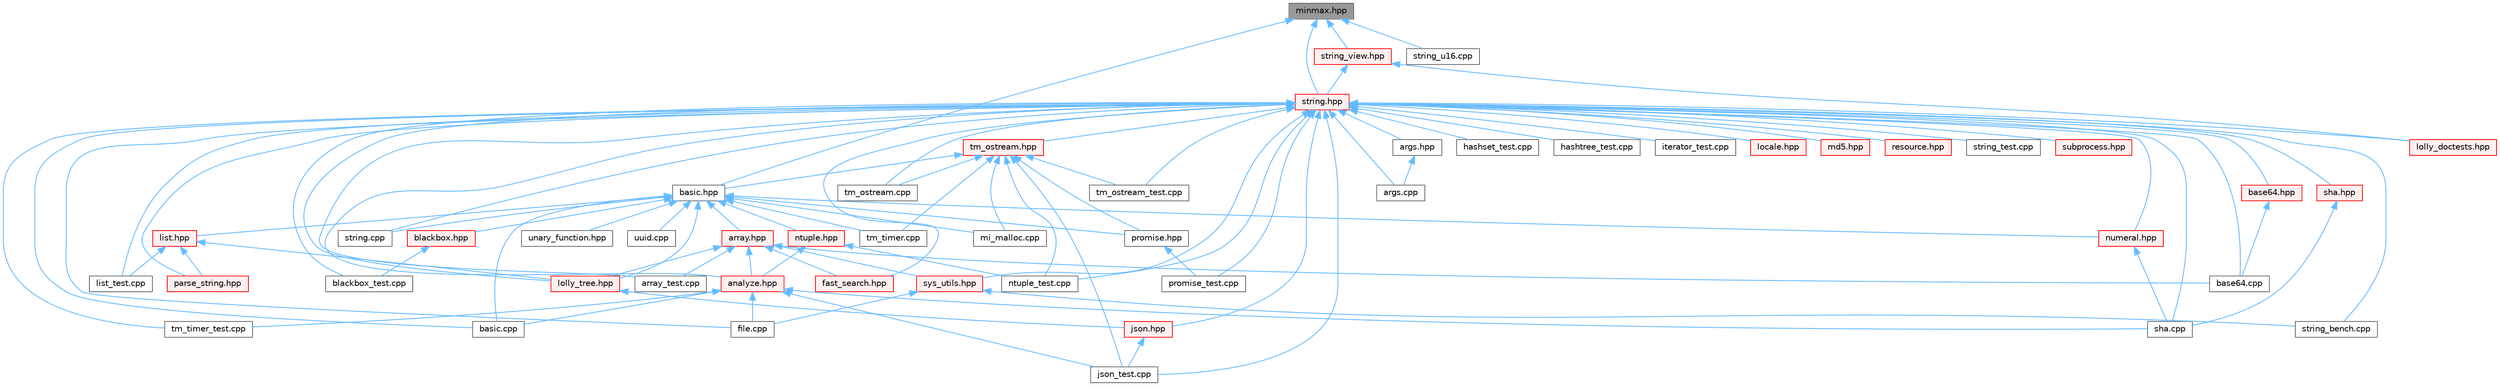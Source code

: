 digraph "minmax.hpp"
{
 // LATEX_PDF_SIZE
  bgcolor="transparent";
  edge [fontname=Helvetica,fontsize=10,labelfontname=Helvetica,labelfontsize=10];
  node [fontname=Helvetica,fontsize=10,shape=box,height=0.2,width=0.4];
  Node1 [id="Node000001",label="minmax.hpp",height=0.2,width=0.4,color="gray40", fillcolor="grey60", style="filled", fontcolor="black",tooltip=" "];
  Node1 -> Node2 [id="edge1_Node000001_Node000002",dir="back",color="steelblue1",style="solid",tooltip=" "];
  Node2 [id="Node000002",label="basic.hpp",height=0.2,width=0.4,color="grey40", fillcolor="white", style="filled",URL="$basic_8hpp.html",tooltip=" "];
  Node2 -> Node3 [id="edge2_Node000002_Node000003",dir="back",color="steelblue1",style="solid",tooltip=" "];
  Node3 [id="Node000003",label="array.hpp",height=0.2,width=0.4,color="red", fillcolor="#FFF0F0", style="filled",URL="$array_8hpp.html",tooltip=" "];
  Node3 -> Node4 [id="edge3_Node000003_Node000004",dir="back",color="steelblue1",style="solid",tooltip=" "];
  Node4 [id="Node000004",label="analyze.hpp",height=0.2,width=0.4,color="red", fillcolor="#FFF0F0", style="filled",URL="$analyze_8hpp.html",tooltip=" "];
  Node4 -> Node8 [id="edge4_Node000004_Node000008",dir="back",color="steelblue1",style="solid",tooltip=" "];
  Node8 [id="Node000008",label="basic.cpp",height=0.2,width=0.4,color="grey40", fillcolor="white", style="filled",URL="$basic_8cpp.html",tooltip=" "];
  Node4 -> Node10 [id="edge5_Node000004_Node000010",dir="back",color="steelblue1",style="solid",tooltip=" "];
  Node10 [id="Node000010",label="file.cpp",height=0.2,width=0.4,color="grey40", fillcolor="white", style="filled",URL="$file_8cpp.html",tooltip=" "];
  Node4 -> Node13 [id="edge6_Node000004_Node000013",dir="back",color="steelblue1",style="solid",tooltip=" "];
  Node13 [id="Node000013",label="json_test.cpp",height=0.2,width=0.4,color="grey40", fillcolor="white", style="filled",URL="$json__test_8cpp.html",tooltip=" "];
  Node4 -> Node18 [id="edge7_Node000004_Node000018",dir="back",color="steelblue1",style="solid",tooltip=" "];
  Node18 [id="Node000018",label="sha.cpp",height=0.2,width=0.4,color="grey40", fillcolor="white", style="filled",URL="$sha_8cpp.html",tooltip=" "];
  Node4 -> Node19 [id="edge8_Node000004_Node000019",dir="back",color="steelblue1",style="solid",tooltip=" "];
  Node19 [id="Node000019",label="tm_timer_test.cpp",height=0.2,width=0.4,color="grey40", fillcolor="white", style="filled",URL="$tm__timer__test_8cpp.html",tooltip=" "];
  Node3 -> Node24 [id="edge9_Node000003_Node000024",dir="back",color="steelblue1",style="solid",tooltip=" "];
  Node24 [id="Node000024",label="array_test.cpp",height=0.2,width=0.4,color="grey40", fillcolor="white", style="filled",URL="$array__test_8cpp.html",tooltip=" "];
  Node3 -> Node25 [id="edge10_Node000003_Node000025",dir="back",color="steelblue1",style="solid",tooltip=" "];
  Node25 [id="Node000025",label="base64.cpp",height=0.2,width=0.4,color="grey40", fillcolor="white", style="filled",URL="$base64_8cpp.html",tooltip=" "];
  Node3 -> Node26 [id="edge11_Node000003_Node000026",dir="back",color="steelblue1",style="solid",tooltip=" "];
  Node26 [id="Node000026",label="fast_search.hpp",height=0.2,width=0.4,color="red", fillcolor="#FFF0F0", style="filled",URL="$fast__search_8hpp.html",tooltip=" "];
  Node3 -> Node28 [id="edge12_Node000003_Node000028",dir="back",color="steelblue1",style="solid",tooltip=" "];
  Node28 [id="Node000028",label="lolly_tree.hpp",height=0.2,width=0.4,color="red", fillcolor="#FFF0F0", style="filled",URL="$lolly__tree_8hpp.html",tooltip=" "];
  Node28 -> Node31 [id="edge13_Node000028_Node000031",dir="back",color="steelblue1",style="solid",tooltip=" "];
  Node31 [id="Node000031",label="json.hpp",height=0.2,width=0.4,color="red", fillcolor="#FFF0F0", style="filled",URL="$json_8hpp.html",tooltip=" "];
  Node31 -> Node13 [id="edge14_Node000031_Node000013",dir="back",color="steelblue1",style="solid",tooltip=" "];
  Node3 -> Node83 [id="edge15_Node000003_Node000083",dir="back",color="steelblue1",style="solid",tooltip=" "];
  Node83 [id="Node000083",label="sys_utils.hpp",height=0.2,width=0.4,color="red", fillcolor="#FFF0F0", style="filled",URL="$sys__utils_8hpp.html",tooltip=" "];
  Node83 -> Node10 [id="edge16_Node000083_Node000010",dir="back",color="steelblue1",style="solid",tooltip=" "];
  Node83 -> Node85 [id="edge17_Node000083_Node000085",dir="back",color="steelblue1",style="solid",tooltip=" "];
  Node85 [id="Node000085",label="string_bench.cpp",height=0.2,width=0.4,color="grey40", fillcolor="white", style="filled",URL="$string__bench_8cpp.html",tooltip=" "];
  Node2 -> Node8 [id="edge18_Node000002_Node000008",dir="back",color="steelblue1",style="solid",tooltip=" "];
  Node2 -> Node89 [id="edge19_Node000002_Node000089",dir="back",color="steelblue1",style="solid",tooltip=" "];
  Node89 [id="Node000089",label="blackbox.hpp",height=0.2,width=0.4,color="red", fillcolor="#FFF0F0", style="filled",URL="$blackbox_8hpp.html",tooltip=" "];
  Node89 -> Node48 [id="edge20_Node000089_Node000048",dir="back",color="steelblue1",style="solid",tooltip=" "];
  Node48 [id="Node000048",label="blackbox_test.cpp",height=0.2,width=0.4,color="grey40", fillcolor="white", style="filled",URL="$blackbox__test_8cpp.html",tooltip=" "];
  Node2 -> Node90 [id="edge21_Node000002_Node000090",dir="back",color="steelblue1",style="solid",tooltip=" "];
  Node90 [id="Node000090",label="list.hpp",height=0.2,width=0.4,color="red", fillcolor="#FFF0F0", style="filled",URL="$list_8hpp.html",tooltip=" "];
  Node90 -> Node55 [id="edge22_Node000090_Node000055",dir="back",color="steelblue1",style="solid",tooltip=" "];
  Node55 [id="Node000055",label="list_test.cpp",height=0.2,width=0.4,color="grey40", fillcolor="white", style="filled",URL="$list__test_8cpp.html",tooltip=" "];
  Node90 -> Node28 [id="edge23_Node000090_Node000028",dir="back",color="steelblue1",style="solid",tooltip=" "];
  Node90 -> Node107 [id="edge24_Node000090_Node000107",dir="back",color="steelblue1",style="solid",tooltip=" "];
  Node107 [id="Node000107",label="parse_string.hpp",height=0.2,width=0.4,color="red", fillcolor="#FFF0F0", style="filled",URL="$parse__string_8hpp.html",tooltip=" "];
  Node2 -> Node28 [id="edge25_Node000002_Node000028",dir="back",color="steelblue1",style="solid",tooltip=" "];
  Node2 -> Node108 [id="edge26_Node000002_Node000108",dir="back",color="steelblue1",style="solid",tooltip=" "];
  Node108 [id="Node000108",label="mi_malloc.cpp",height=0.2,width=0.4,color="grey40", fillcolor="white", style="filled",URL="$mi__malloc_8cpp.html",tooltip=" "];
  Node2 -> Node109 [id="edge27_Node000002_Node000109",dir="back",color="steelblue1",style="solid",tooltip=" "];
  Node109 [id="Node000109",label="ntuple.hpp",height=0.2,width=0.4,color="red", fillcolor="#FFF0F0", style="filled",URL="$ntuple_8hpp.html",tooltip=" "];
  Node109 -> Node4 [id="edge28_Node000109_Node000004",dir="back",color="steelblue1",style="solid",tooltip=" "];
  Node109 -> Node56 [id="edge29_Node000109_Node000056",dir="back",color="steelblue1",style="solid",tooltip=" "];
  Node56 [id="Node000056",label="ntuple_test.cpp",height=0.2,width=0.4,color="grey40", fillcolor="white", style="filled",URL="$ntuple__test_8cpp.html",tooltip=" "];
  Node2 -> Node110 [id="edge30_Node000002_Node000110",dir="back",color="steelblue1",style="solid",tooltip=" "];
  Node110 [id="Node000110",label="numeral.hpp",height=0.2,width=0.4,color="red", fillcolor="#FFF0F0", style="filled",URL="$numeral_8hpp.html",tooltip=" "];
  Node110 -> Node18 [id="edge31_Node000110_Node000018",dir="back",color="steelblue1",style="solid",tooltip=" "];
  Node2 -> Node111 [id="edge32_Node000002_Node000111",dir="back",color="steelblue1",style="solid",tooltip=" "];
  Node111 [id="Node000111",label="promise.hpp",height=0.2,width=0.4,color="grey40", fillcolor="white", style="filled",URL="$promise_8hpp.html",tooltip=" "];
  Node111 -> Node59 [id="edge33_Node000111_Node000059",dir="back",color="steelblue1",style="solid",tooltip=" "];
  Node59 [id="Node000059",label="promise_test.cpp",height=0.2,width=0.4,color="grey40", fillcolor="white", style="filled",URL="$promise__test_8cpp.html",tooltip=" "];
  Node2 -> Node112 [id="edge34_Node000002_Node000112",dir="back",color="steelblue1",style="solid",tooltip=" "];
  Node112 [id="Node000112",label="string.cpp",height=0.2,width=0.4,color="grey40", fillcolor="white", style="filled",URL="$string_8cpp.html",tooltip=" "];
  Node2 -> Node80 [id="edge35_Node000002_Node000080",dir="back",color="steelblue1",style="solid",tooltip=" "];
  Node80 [id="Node000080",label="tm_timer.cpp",height=0.2,width=0.4,color="grey40", fillcolor="white", style="filled",URL="$tm__timer_8cpp.html",tooltip=" "];
  Node2 -> Node113 [id="edge36_Node000002_Node000113",dir="back",color="steelblue1",style="solid",tooltip=" "];
  Node113 [id="Node000113",label="unary_function.hpp",height=0.2,width=0.4,color="grey40", fillcolor="white", style="filled",URL="$unary__function_8hpp.html",tooltip=" "];
  Node2 -> Node114 [id="edge37_Node000002_Node000114",dir="back",color="steelblue1",style="solid",tooltip=" "];
  Node114 [id="Node000114",label="uuid.cpp",height=0.2,width=0.4,color="grey40", fillcolor="white", style="filled",URL="$uuid_8cpp.html",tooltip=" "];
  Node1 -> Node115 [id="edge38_Node000001_Node000115",dir="back",color="steelblue1",style="solid",tooltip=" "];
  Node115 [id="Node000115",label="string.hpp",height=0.2,width=0.4,color="red", fillcolor="#FFF0F0", style="filled",URL="$string_8hpp.html",tooltip=" "];
  Node115 -> Node4 [id="edge39_Node000115_Node000004",dir="back",color="steelblue1",style="solid",tooltip=" "];
  Node115 -> Node116 [id="edge40_Node000115_Node000116",dir="back",color="steelblue1",style="solid",tooltip=" "];
  Node116 [id="Node000116",label="args.cpp",height=0.2,width=0.4,color="grey40", fillcolor="white", style="filled",URL="$args_8cpp.html",tooltip=" "];
  Node115 -> Node117 [id="edge41_Node000115_Node000117",dir="back",color="steelblue1",style="solid",tooltip=" "];
  Node117 [id="Node000117",label="args.hpp",height=0.2,width=0.4,color="grey40", fillcolor="white", style="filled",URL="$args_8hpp.html",tooltip=" "];
  Node117 -> Node116 [id="edge42_Node000117_Node000116",dir="back",color="steelblue1",style="solid",tooltip=" "];
  Node115 -> Node24 [id="edge43_Node000115_Node000024",dir="back",color="steelblue1",style="solid",tooltip=" "];
  Node115 -> Node25 [id="edge44_Node000115_Node000025",dir="back",color="steelblue1",style="solid",tooltip=" "];
  Node115 -> Node118 [id="edge45_Node000115_Node000118",dir="back",color="steelblue1",style="solid",tooltip=" "];
  Node118 [id="Node000118",label="base64.hpp",height=0.2,width=0.4,color="red", fillcolor="#FFF0F0", style="filled",URL="$base64_8hpp.html",tooltip=" "];
  Node118 -> Node25 [id="edge46_Node000118_Node000025",dir="back",color="steelblue1",style="solid",tooltip=" "];
  Node115 -> Node8 [id="edge47_Node000115_Node000008",dir="back",color="steelblue1",style="solid",tooltip=" "];
  Node115 -> Node48 [id="edge48_Node000115_Node000048",dir="back",color="steelblue1",style="solid",tooltip=" "];
  Node115 -> Node26 [id="edge49_Node000115_Node000026",dir="back",color="steelblue1",style="solid",tooltip=" "];
  Node115 -> Node10 [id="edge50_Node000115_Node000010",dir="back",color="steelblue1",style="solid",tooltip=" "];
  Node115 -> Node52 [id="edge51_Node000115_Node000052",dir="back",color="steelblue1",style="solid",tooltip=" "];
  Node52 [id="Node000052",label="hashset_test.cpp",height=0.2,width=0.4,color="grey40", fillcolor="white", style="filled",URL="$hashset__test_8cpp.html",tooltip=" "];
  Node115 -> Node53 [id="edge52_Node000115_Node000053",dir="back",color="steelblue1",style="solid",tooltip=" "];
  Node53 [id="Node000053",label="hashtree_test.cpp",height=0.2,width=0.4,color="grey40", fillcolor="white", style="filled",URL="$hashtree__test_8cpp.html",tooltip=" "];
  Node115 -> Node54 [id="edge53_Node000115_Node000054",dir="back",color="steelblue1",style="solid",tooltip=" "];
  Node54 [id="Node000054",label="iterator_test.cpp",height=0.2,width=0.4,color="grey40", fillcolor="white", style="filled",URL="$iterator__test_8cpp.html",tooltip=" "];
  Node115 -> Node31 [id="edge54_Node000115_Node000031",dir="back",color="steelblue1",style="solid",tooltip=" "];
  Node115 -> Node13 [id="edge55_Node000115_Node000013",dir="back",color="steelblue1",style="solid",tooltip=" "];
  Node115 -> Node55 [id="edge56_Node000115_Node000055",dir="back",color="steelblue1",style="solid",tooltip=" "];
  Node115 -> Node119 [id="edge57_Node000115_Node000119",dir="back",color="steelblue1",style="solid",tooltip=" "];
  Node119 [id="Node000119",label="locale.hpp",height=0.2,width=0.4,color="red", fillcolor="#FFF0F0", style="filled",URL="$locale_8hpp.html",tooltip=" "];
  Node115 -> Node45 [id="edge58_Node000115_Node000045",dir="back",color="steelblue1",style="solid",tooltip=" "];
  Node45 [id="Node000045",label="lolly_doctests.hpp",height=0.2,width=0.4,color="red", fillcolor="#FFF0F0", style="filled",URL="$lolly__doctests_8hpp.html",tooltip=" "];
  Node115 -> Node28 [id="edge59_Node000115_Node000028",dir="back",color="steelblue1",style="solid",tooltip=" "];
  Node115 -> Node71 [id="edge60_Node000115_Node000071",dir="back",color="steelblue1",style="solid",tooltip=" "];
  Node71 [id="Node000071",label="md5.hpp",height=0.2,width=0.4,color="red", fillcolor="#FFF0F0", style="filled",URL="$md5_8hpp.html",tooltip=" "];
  Node115 -> Node56 [id="edge61_Node000115_Node000056",dir="back",color="steelblue1",style="solid",tooltip=" "];
  Node115 -> Node110 [id="edge62_Node000115_Node000110",dir="back",color="steelblue1",style="solid",tooltip=" "];
  Node115 -> Node107 [id="edge63_Node000115_Node000107",dir="back",color="steelblue1",style="solid",tooltip=" "];
  Node115 -> Node59 [id="edge64_Node000115_Node000059",dir="back",color="steelblue1",style="solid",tooltip=" "];
  Node115 -> Node102 [id="edge65_Node000115_Node000102",dir="back",color="steelblue1",style="solid",tooltip=" "];
  Node102 [id="Node000102",label="resource.hpp",height=0.2,width=0.4,color="red", fillcolor="#FFF0F0", style="filled",URL="$resource_8hpp.html",tooltip=" "];
  Node115 -> Node18 [id="edge66_Node000115_Node000018",dir="back",color="steelblue1",style="solid",tooltip=" "];
  Node115 -> Node72 [id="edge67_Node000115_Node000072",dir="back",color="steelblue1",style="solid",tooltip=" "];
  Node72 [id="Node000072",label="sha.hpp",height=0.2,width=0.4,color="red", fillcolor="#FFF0F0", style="filled",URL="$sha_8hpp.html",tooltip=" "];
  Node72 -> Node18 [id="edge68_Node000072_Node000018",dir="back",color="steelblue1",style="solid",tooltip=" "];
  Node115 -> Node112 [id="edge69_Node000115_Node000112",dir="back",color="steelblue1",style="solid",tooltip=" "];
  Node115 -> Node85 [id="edge70_Node000115_Node000085",dir="back",color="steelblue1",style="solid",tooltip=" "];
  Node115 -> Node62 [id="edge71_Node000115_Node000062",dir="back",color="steelblue1",style="solid",tooltip=" "];
  Node62 [id="Node000062",label="string_test.cpp",height=0.2,width=0.4,color="grey40", fillcolor="white", style="filled",URL="$string__test_8cpp.html",tooltip=" "];
  Node115 -> Node120 [id="edge72_Node000115_Node000120",dir="back",color="steelblue1",style="solid",tooltip=" "];
  Node120 [id="Node000120",label="subprocess.hpp",height=0.2,width=0.4,color="red", fillcolor="#FFF0F0", style="filled",URL="$subprocess_8hpp.html",tooltip=" "];
  Node115 -> Node83 [id="edge73_Node000115_Node000083",dir="back",color="steelblue1",style="solid",tooltip=" "];
  Node115 -> Node122 [id="edge74_Node000115_Node000122",dir="back",color="steelblue1",style="solid",tooltip=" "];
  Node122 [id="Node000122",label="tm_ostream.cpp",height=0.2,width=0.4,color="grey40", fillcolor="white", style="filled",URL="$tm__ostream_8cpp.html",tooltip=" "];
  Node115 -> Node123 [id="edge75_Node000115_Node000123",dir="back",color="steelblue1",style="solid",tooltip=" "];
  Node123 [id="Node000123",label="tm_ostream.hpp",height=0.2,width=0.4,color="red", fillcolor="#FFF0F0", style="filled",URL="$tm__ostream_8hpp.html",tooltip=" "];
  Node123 -> Node2 [id="edge76_Node000123_Node000002",dir="back",color="steelblue1",style="solid",tooltip=" "];
  Node123 -> Node13 [id="edge77_Node000123_Node000013",dir="back",color="steelblue1",style="solid",tooltip=" "];
  Node123 -> Node108 [id="edge78_Node000123_Node000108",dir="back",color="steelblue1",style="solid",tooltip=" "];
  Node123 -> Node56 [id="edge79_Node000123_Node000056",dir="back",color="steelblue1",style="solid",tooltip=" "];
  Node123 -> Node111 [id="edge80_Node000123_Node000111",dir="back",color="steelblue1",style="solid",tooltip=" "];
  Node123 -> Node122 [id="edge81_Node000123_Node000122",dir="back",color="steelblue1",style="solid",tooltip=" "];
  Node123 -> Node67 [id="edge82_Node000123_Node000067",dir="back",color="steelblue1",style="solid",tooltip=" "];
  Node67 [id="Node000067",label="tm_ostream_test.cpp",height=0.2,width=0.4,color="grey40", fillcolor="white", style="filled",URL="$tm__ostream__test_8cpp.html",tooltip=" "];
  Node123 -> Node80 [id="edge83_Node000123_Node000080",dir="back",color="steelblue1",style="solid",tooltip=" "];
  Node115 -> Node67 [id="edge84_Node000115_Node000067",dir="back",color="steelblue1",style="solid",tooltip=" "];
  Node115 -> Node19 [id="edge85_Node000115_Node000019",dir="back",color="steelblue1",style="solid",tooltip=" "];
  Node1 -> Node130 [id="edge86_Node000001_Node000130",dir="back",color="steelblue1",style="solid",tooltip=" "];
  Node130 [id="Node000130",label="string_u16.cpp",height=0.2,width=0.4,color="grey40", fillcolor="white", style="filled",URL="$string__u16_8cpp.html",tooltip=" "];
  Node1 -> Node131 [id="edge87_Node000001_Node000131",dir="back",color="steelblue1",style="solid",tooltip=" "];
  Node131 [id="Node000131",label="string_view.hpp",height=0.2,width=0.4,color="red", fillcolor="#FFF0F0", style="filled",URL="$string__view_8hpp.html",tooltip=" "];
  Node131 -> Node45 [id="edge88_Node000131_Node000045",dir="back",color="steelblue1",style="solid",tooltip=" "];
  Node131 -> Node115 [id="edge89_Node000131_Node000115",dir="back",color="steelblue1",style="solid",tooltip=" "];
}
